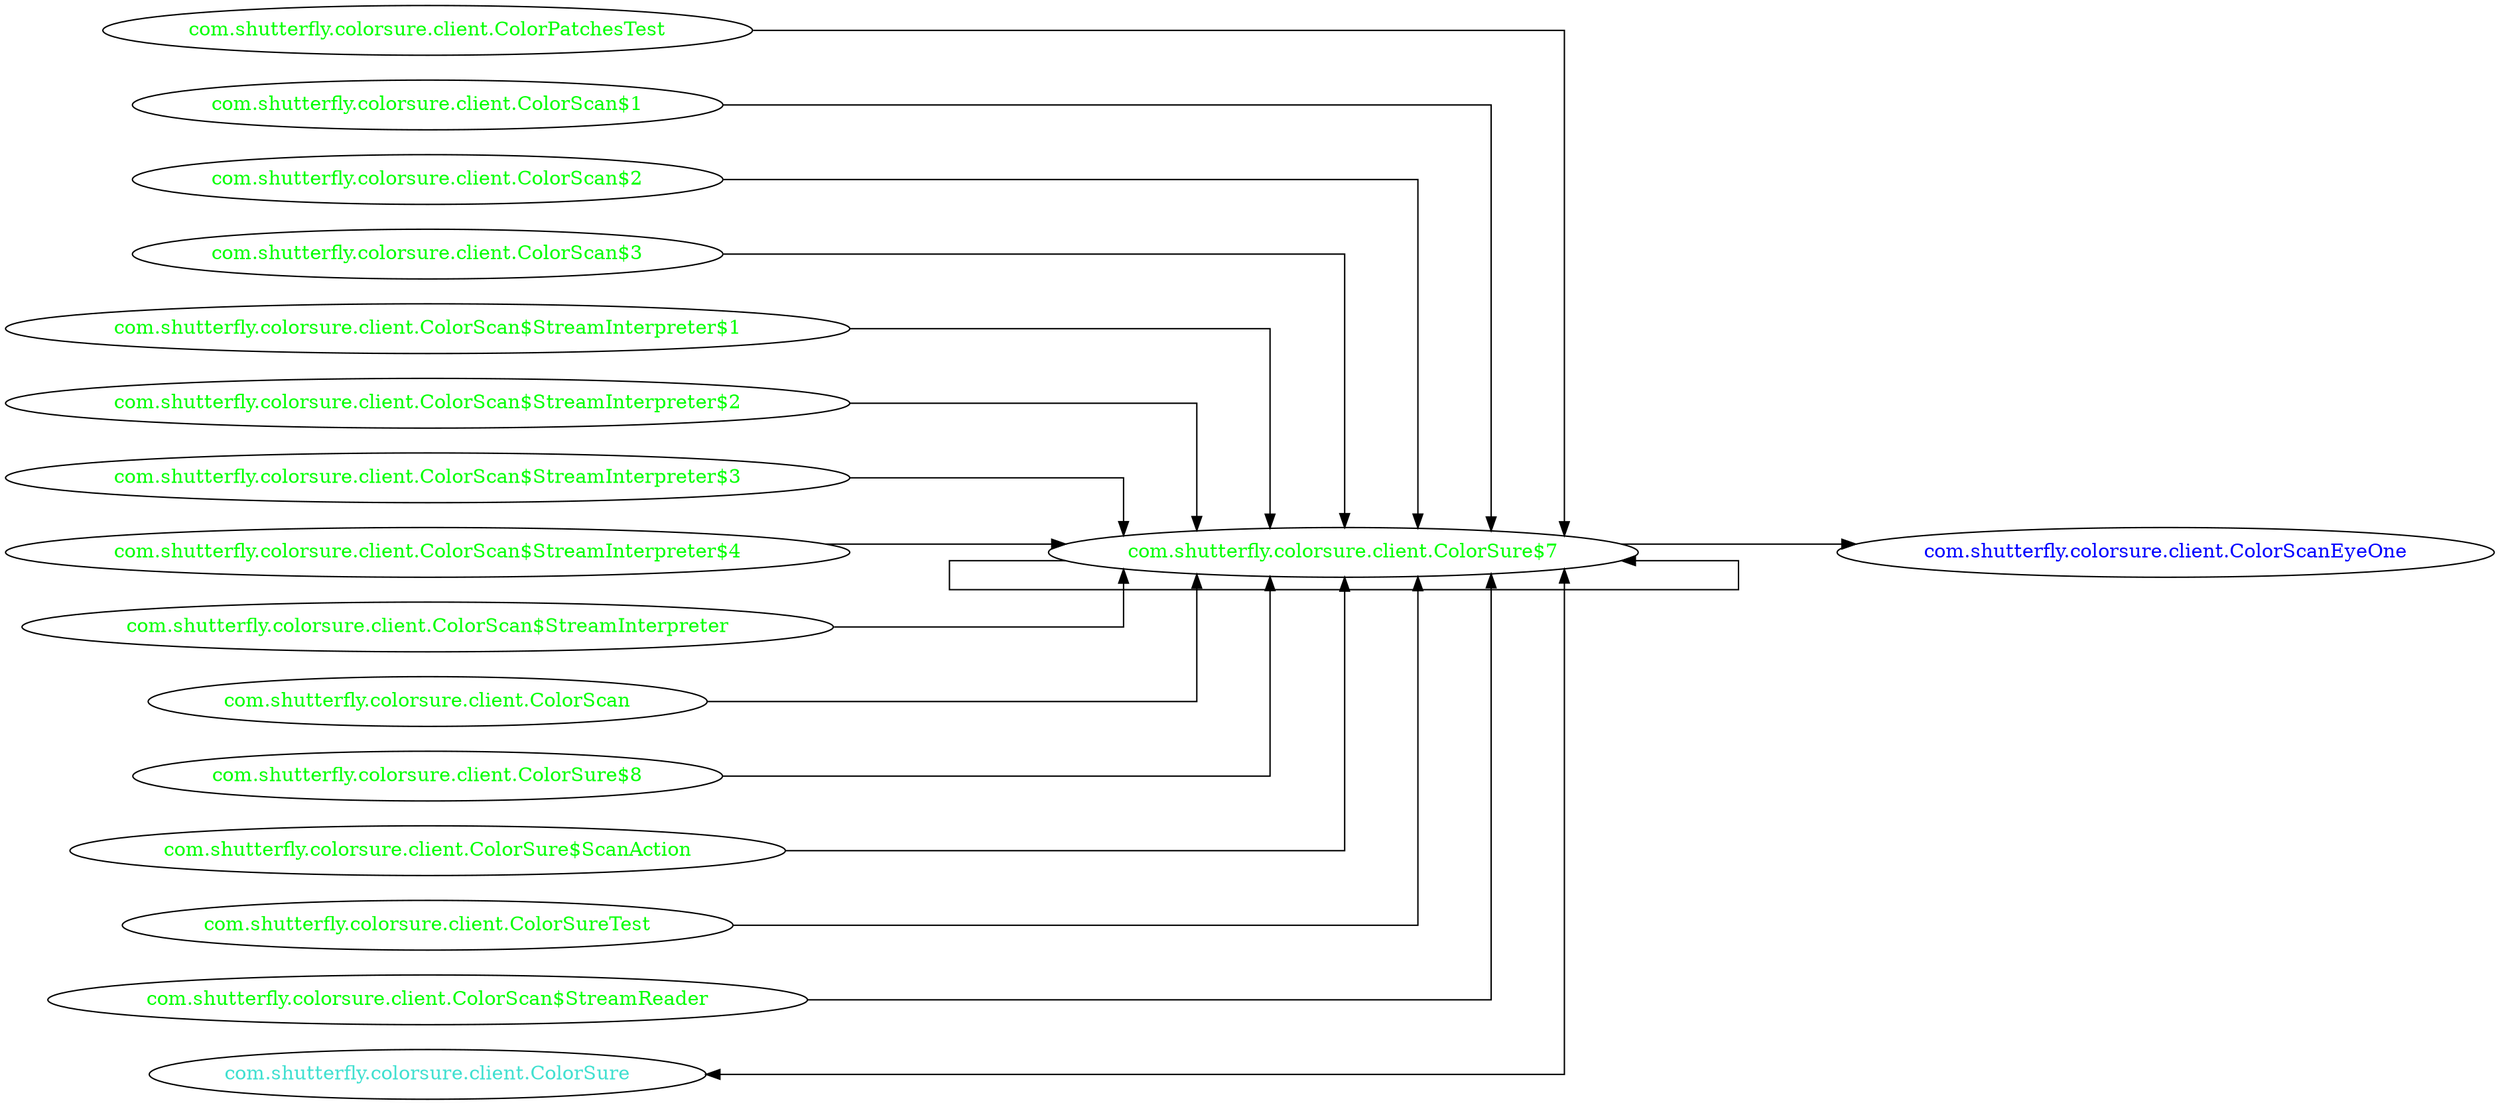 digraph dependencyGraph {
 concentrate=true;
 ranksep="2.0";
 rankdir="LR"; 
 splines="ortho";
"com.shutterfly.colorsure.client.ColorSure$7" [fontcolor="red"];
"com.shutterfly.colorsure.client.ColorScanEyeOne" [ fontcolor="blue" ];
"com.shutterfly.colorsure.client.ColorSure$7"->"com.shutterfly.colorsure.client.ColorScanEyeOne";
"com.shutterfly.colorsure.client.ColorPatchesTest" [ fontcolor="green" ];
"com.shutterfly.colorsure.client.ColorPatchesTest"->"com.shutterfly.colorsure.client.ColorSure$7";
"com.shutterfly.colorsure.client.ColorScan$1" [ fontcolor="green" ];
"com.shutterfly.colorsure.client.ColorScan$1"->"com.shutterfly.colorsure.client.ColorSure$7";
"com.shutterfly.colorsure.client.ColorScan$2" [ fontcolor="green" ];
"com.shutterfly.colorsure.client.ColorScan$2"->"com.shutterfly.colorsure.client.ColorSure$7";
"com.shutterfly.colorsure.client.ColorScan$3" [ fontcolor="green" ];
"com.shutterfly.colorsure.client.ColorScan$3"->"com.shutterfly.colorsure.client.ColorSure$7";
"com.shutterfly.colorsure.client.ColorScan$StreamInterpreter$1" [ fontcolor="green" ];
"com.shutterfly.colorsure.client.ColorScan$StreamInterpreter$1"->"com.shutterfly.colorsure.client.ColorSure$7";
"com.shutterfly.colorsure.client.ColorScan$StreamInterpreter$2" [ fontcolor="green" ];
"com.shutterfly.colorsure.client.ColorScan$StreamInterpreter$2"->"com.shutterfly.colorsure.client.ColorSure$7";
"com.shutterfly.colorsure.client.ColorScan$StreamInterpreter$3" [ fontcolor="green" ];
"com.shutterfly.colorsure.client.ColorScan$StreamInterpreter$3"->"com.shutterfly.colorsure.client.ColorSure$7";
"com.shutterfly.colorsure.client.ColorScan$StreamInterpreter$4" [ fontcolor="green" ];
"com.shutterfly.colorsure.client.ColorScan$StreamInterpreter$4"->"com.shutterfly.colorsure.client.ColorSure$7";
"com.shutterfly.colorsure.client.ColorScan$StreamInterpreter" [ fontcolor="green" ];
"com.shutterfly.colorsure.client.ColorScan$StreamInterpreter"->"com.shutterfly.colorsure.client.ColorSure$7";
"com.shutterfly.colorsure.client.ColorScan" [ fontcolor="green" ];
"com.shutterfly.colorsure.client.ColorScan"->"com.shutterfly.colorsure.client.ColorSure$7";
"com.shutterfly.colorsure.client.ColorSure$7" [ fontcolor="green" ];
"com.shutterfly.colorsure.client.ColorSure$7"->"com.shutterfly.colorsure.client.ColorSure$7";
"com.shutterfly.colorsure.client.ColorSure$8" [ fontcolor="green" ];
"com.shutterfly.colorsure.client.ColorSure$8"->"com.shutterfly.colorsure.client.ColorSure$7";
"com.shutterfly.colorsure.client.ColorSure$ScanAction" [ fontcolor="green" ];
"com.shutterfly.colorsure.client.ColorSure$ScanAction"->"com.shutterfly.colorsure.client.ColorSure$7";
"com.shutterfly.colorsure.client.ColorSureTest" [ fontcolor="green" ];
"com.shutterfly.colorsure.client.ColorSureTest"->"com.shutterfly.colorsure.client.ColorSure$7";
"com.shutterfly.colorsure.client.ColorScan$StreamReader" [ fontcolor="green" ];
"com.shutterfly.colorsure.client.ColorScan$StreamReader"->"com.shutterfly.colorsure.client.ColorSure$7";
"com.shutterfly.colorsure.client.ColorSure" [ fontcolor="turquoise" ];
"com.shutterfly.colorsure.client.ColorSure"->"com.shutterfly.colorsure.client.ColorSure$7" [dir=both];
}